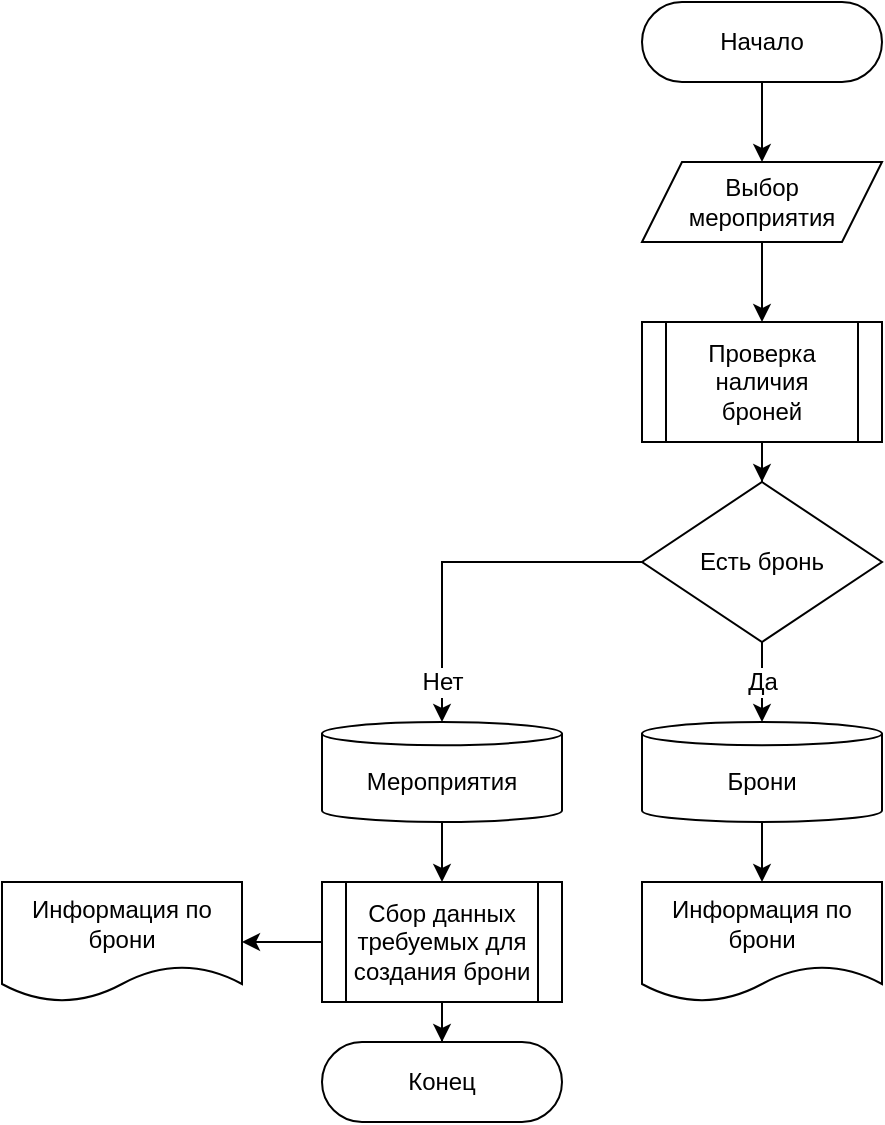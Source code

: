 <mxfile version="21.6.8" type="device">
  <diagram id="kgpKYQtTHZ0yAKxKKP6v" name="Page-1">
    <mxGraphModel dx="1036" dy="1714" grid="1" gridSize="10" guides="1" tooltips="1" connect="1" arrows="1" fold="1" page="1" pageScale="1" pageWidth="850" pageHeight="1100" math="0" shadow="0">
      <root>
        <mxCell id="0" />
        <mxCell id="1" parent="0" />
        <mxCell id="o-FCv32g8scxOuC1XO9P-1" style="edgeStyle=orthogonalEdgeStyle;rounded=0;orthogonalLoop=1;jettySize=auto;html=1;fontSize=12;" edge="1" parent="1" source="Fo1p0z003ygMmxx4qWx5-2" target="Fo1p0z003ygMmxx4qWx5-3">
          <mxGeometry relative="1" as="geometry" />
        </mxCell>
        <mxCell id="Fo1p0z003ygMmxx4qWx5-2" value="Начало" style="rounded=1;whiteSpace=wrap;html=1;arcSize=50;fontSize=12;" parent="1" vertex="1">
          <mxGeometry x="400" y="-160" width="120" height="40" as="geometry" />
        </mxCell>
        <mxCell id="o-FCv32g8scxOuC1XO9P-2" style="edgeStyle=orthogonalEdgeStyle;rounded=0;orthogonalLoop=1;jettySize=auto;html=1;fontSize=12;" edge="1" parent="1" source="Fo1p0z003ygMmxx4qWx5-3" target="Fo1p0z003ygMmxx4qWx5-6">
          <mxGeometry relative="1" as="geometry" />
        </mxCell>
        <mxCell id="Fo1p0z003ygMmxx4qWx5-3" value="Выбор&lt;br style=&quot;font-size: 12px;&quot;&gt;мероприятия" style="shape=parallelogram;perimeter=parallelogramPerimeter;whiteSpace=wrap;html=1;fixedSize=1;fontSize=12;" parent="1" vertex="1">
          <mxGeometry x="400" y="-80" width="120" height="40" as="geometry" />
        </mxCell>
        <mxCell id="o-FCv32g8scxOuC1XO9P-11" style="edgeStyle=orthogonalEdgeStyle;rounded=0;orthogonalLoop=1;jettySize=auto;html=1;" edge="1" parent="1" source="Fo1p0z003ygMmxx4qWx5-4" target="o-FCv32g8scxOuC1XO9P-10">
          <mxGeometry relative="1" as="geometry" />
        </mxCell>
        <mxCell id="Fo1p0z003ygMmxx4qWx5-4" value="Мероприятия" style="shape=cylinder3;whiteSpace=wrap;html=1;boundedLbl=1;backgroundOutline=1;size=5.8;fontSize=12;" parent="1" vertex="1">
          <mxGeometry x="240" y="200" width="120" height="50" as="geometry" />
        </mxCell>
        <mxCell id="o-FCv32g8scxOuC1XO9P-3" style="edgeStyle=orthogonalEdgeStyle;rounded=0;orthogonalLoop=1;jettySize=auto;html=1;fontSize=12;" edge="1" parent="1" source="Fo1p0z003ygMmxx4qWx5-6" target="Fo1p0z003ygMmxx4qWx5-9">
          <mxGeometry relative="1" as="geometry" />
        </mxCell>
        <mxCell id="Fo1p0z003ygMmxx4qWx5-6" value="Проверка наличия&lt;br style=&quot;font-size: 12px;&quot;&gt;броней" style="shape=process;whiteSpace=wrap;html=1;backgroundOutline=1;fontSize=12;" parent="1" vertex="1">
          <mxGeometry x="400" width="120" height="60" as="geometry" />
        </mxCell>
        <mxCell id="Fo1p0z003ygMmxx4qWx5-7" value="Информация по брони" style="shape=document;whiteSpace=wrap;html=1;boundedLbl=1;fontSize=12;" parent="1" vertex="1">
          <mxGeometry x="400" y="280" width="120" height="60" as="geometry" />
        </mxCell>
        <mxCell id="Fo1p0z003ygMmxx4qWx5-8" value="Конец" style="rounded=1;whiteSpace=wrap;html=1;arcSize=50;fontSize=12;" parent="1" vertex="1">
          <mxGeometry x="240" y="360" width="120" height="40" as="geometry" />
        </mxCell>
        <mxCell id="o-FCv32g8scxOuC1XO9P-4" style="edgeStyle=orthogonalEdgeStyle;rounded=0;orthogonalLoop=1;jettySize=auto;html=1;fontSize=12;" edge="1" parent="1" source="Fo1p0z003ygMmxx4qWx5-9" target="Fo1p0z003ygMmxx4qWx5-10">
          <mxGeometry relative="1" as="geometry" />
        </mxCell>
        <mxCell id="o-FCv32g8scxOuC1XO9P-5" value="Да" style="edgeLabel;html=1;align=center;verticalAlign=middle;resizable=0;points=[];fontSize=12;" vertex="1" connectable="0" parent="o-FCv32g8scxOuC1XO9P-4">
          <mxGeometry x="-0.21" y="2" relative="1" as="geometry">
            <mxPoint x="-2" y="4" as="offset" />
          </mxGeometry>
        </mxCell>
        <mxCell id="o-FCv32g8scxOuC1XO9P-8" style="edgeStyle=orthogonalEdgeStyle;rounded=0;orthogonalLoop=1;jettySize=auto;html=1;fontSize=12;" edge="1" parent="1" source="Fo1p0z003ygMmxx4qWx5-9" target="Fo1p0z003ygMmxx4qWx5-4">
          <mxGeometry relative="1" as="geometry" />
        </mxCell>
        <mxCell id="o-FCv32g8scxOuC1XO9P-9" value="Нет" style="edgeLabel;html=1;align=center;verticalAlign=middle;resizable=0;points=[];fontSize=12;" vertex="1" connectable="0" parent="o-FCv32g8scxOuC1XO9P-8">
          <mxGeometry x="0.676" y="-3" relative="1" as="geometry">
            <mxPoint x="3" y="9" as="offset" />
          </mxGeometry>
        </mxCell>
        <mxCell id="Fo1p0z003ygMmxx4qWx5-9" value="Есть бронь" style="rhombus;whiteSpace=wrap;html=1;fontSize=12;" parent="1" vertex="1">
          <mxGeometry x="400" y="80" width="120" height="80" as="geometry" />
        </mxCell>
        <mxCell id="o-FCv32g8scxOuC1XO9P-13" style="edgeStyle=orthogonalEdgeStyle;rounded=0;orthogonalLoop=1;jettySize=auto;html=1;" edge="1" parent="1" source="Fo1p0z003ygMmxx4qWx5-10" target="Fo1p0z003ygMmxx4qWx5-7">
          <mxGeometry relative="1" as="geometry" />
        </mxCell>
        <mxCell id="Fo1p0z003ygMmxx4qWx5-10" value="Брони" style="shape=cylinder3;whiteSpace=wrap;html=1;boundedLbl=1;backgroundOutline=1;size=5.8;fontSize=12;" parent="1" vertex="1">
          <mxGeometry x="400" y="200" width="120" height="50" as="geometry" />
        </mxCell>
        <mxCell id="o-FCv32g8scxOuC1XO9P-14" style="edgeStyle=orthogonalEdgeStyle;rounded=0;orthogonalLoop=1;jettySize=auto;html=1;" edge="1" parent="1" source="o-FCv32g8scxOuC1XO9P-10" target="Fo1p0z003ygMmxx4qWx5-8">
          <mxGeometry relative="1" as="geometry" />
        </mxCell>
        <mxCell id="o-FCv32g8scxOuC1XO9P-16" style="edgeStyle=orthogonalEdgeStyle;rounded=0;orthogonalLoop=1;jettySize=auto;html=1;" edge="1" parent="1" source="o-FCv32g8scxOuC1XO9P-10" target="o-FCv32g8scxOuC1XO9P-15">
          <mxGeometry relative="1" as="geometry" />
        </mxCell>
        <mxCell id="o-FCv32g8scxOuC1XO9P-10" value="Сбор данных требуемых для создания брони" style="shape=process;whiteSpace=wrap;html=1;backgroundOutline=1;fontSize=12;" vertex="1" parent="1">
          <mxGeometry x="240" y="280" width="120" height="60" as="geometry" />
        </mxCell>
        <mxCell id="o-FCv32g8scxOuC1XO9P-15" value="Информация по брони" style="shape=document;whiteSpace=wrap;html=1;boundedLbl=1;fontSize=12;" vertex="1" parent="1">
          <mxGeometry x="80" y="280" width="120" height="60" as="geometry" />
        </mxCell>
      </root>
    </mxGraphModel>
  </diagram>
</mxfile>
